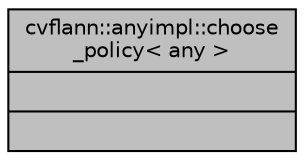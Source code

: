 digraph "cvflann::anyimpl::choose_policy&lt; any &gt;"
{
 // LATEX_PDF_SIZE
  edge [fontname="Helvetica",fontsize="10",labelfontname="Helvetica",labelfontsize="10"];
  node [fontname="Helvetica",fontsize="10",shape=record];
  Node1 [label="{cvflann::anyimpl::choose\l_policy\< any \>\n||}",height=0.2,width=0.4,color="black", fillcolor="grey75", style="filled", fontcolor="black",tooltip=" "];
}
